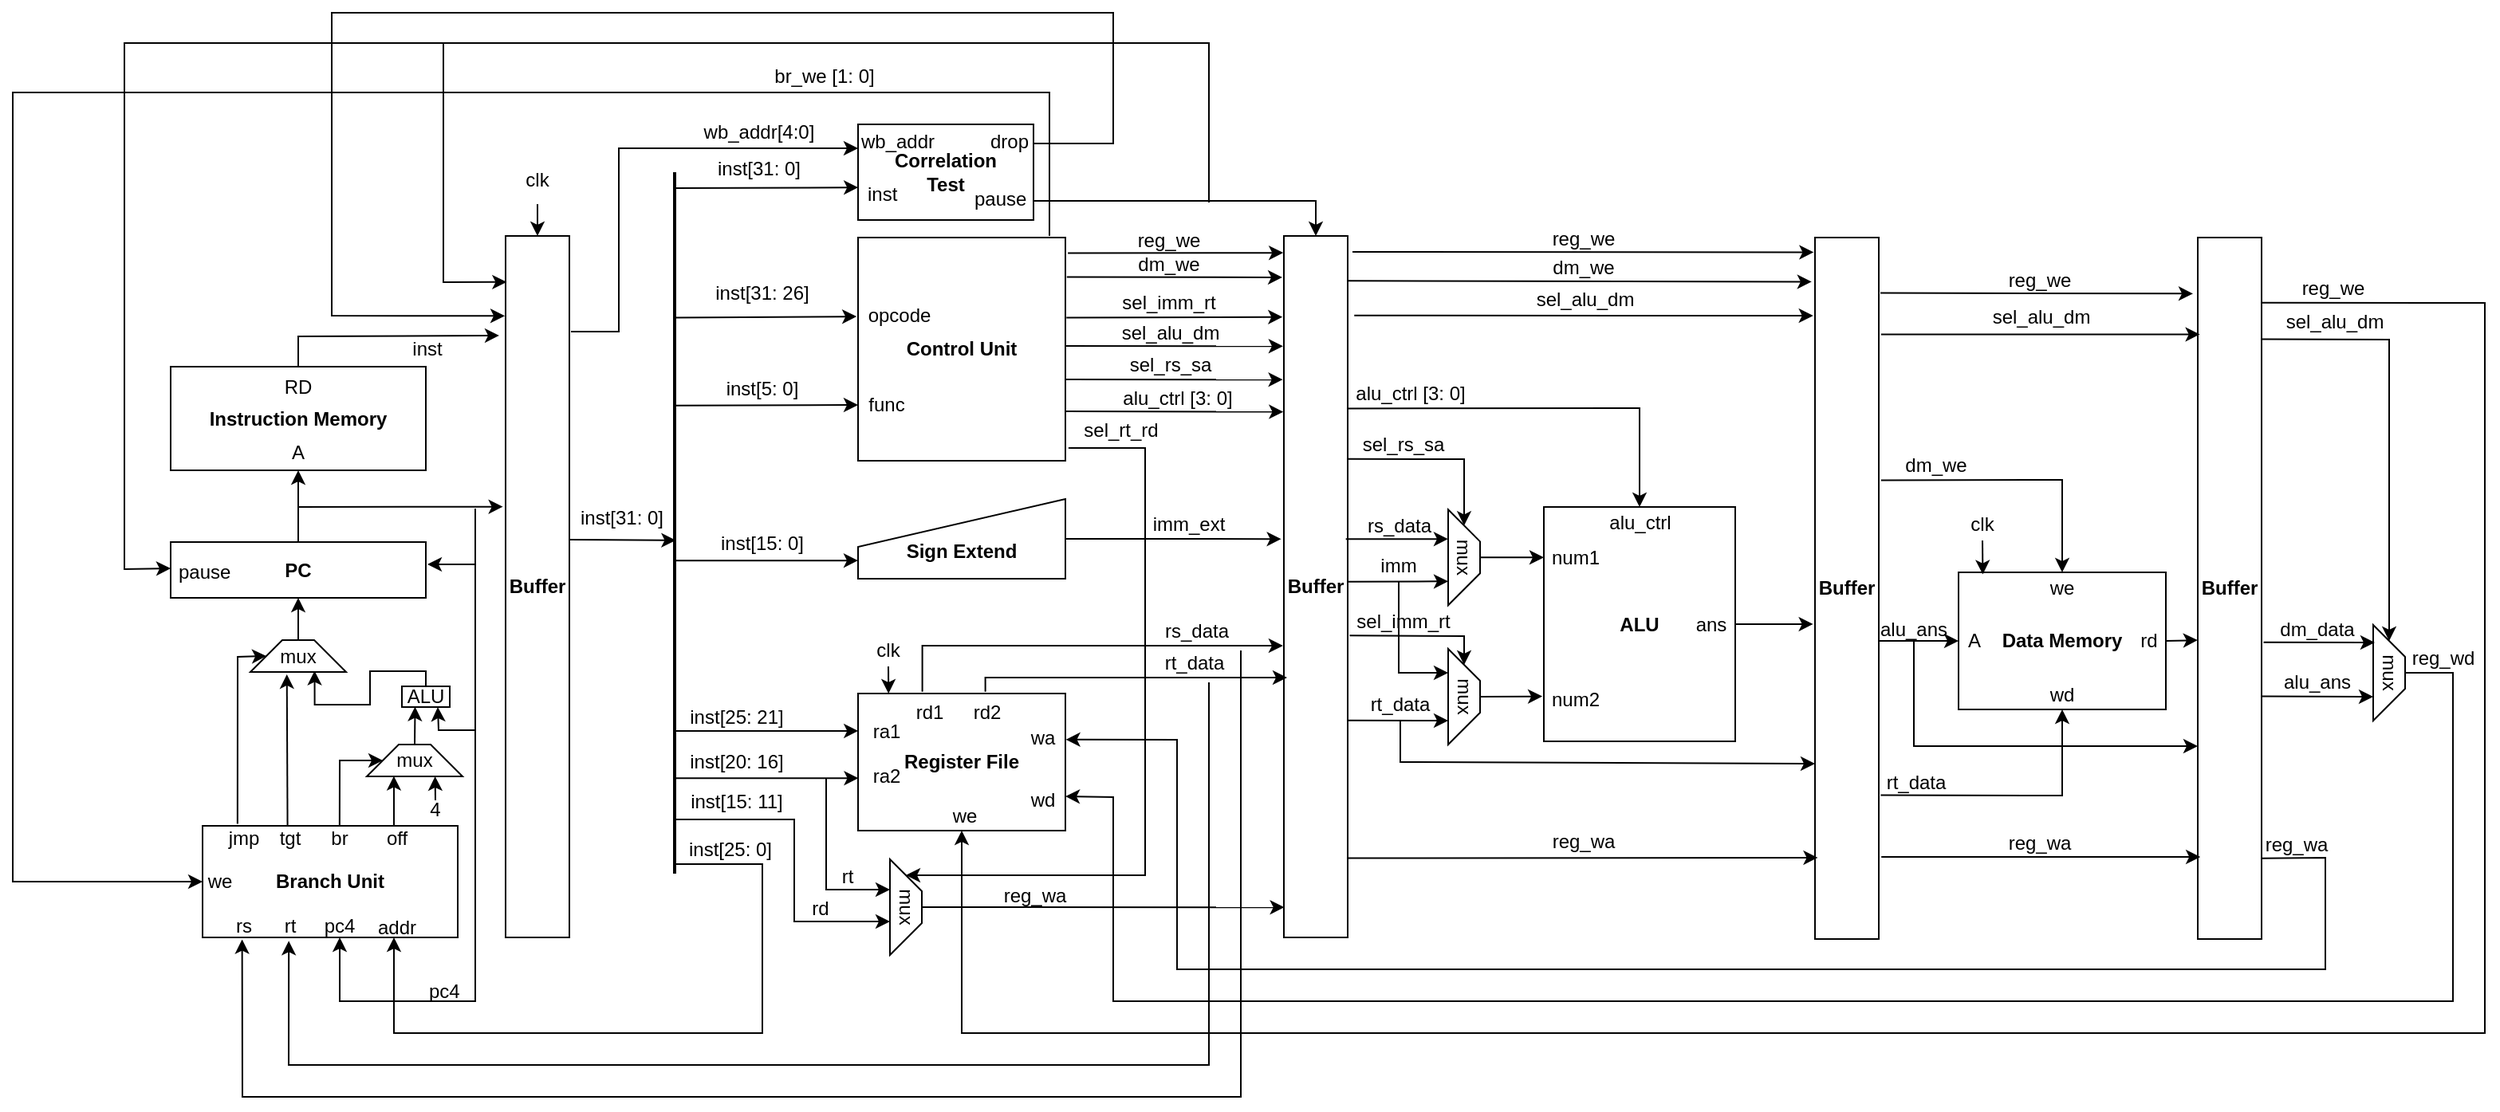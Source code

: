 <mxfile version="15.3.8" type="device"><diagram id="fqWSo0Vh-rP6VOD5hqYt" name="第 1 页"><mxGraphModel dx="652" dy="408" grid="1" gridSize="10" guides="1" tooltips="1" connect="1" arrows="1" fold="1" page="1" pageScale="1" pageWidth="827" pageHeight="1169" math="0" shadow="0"><root><mxCell id="0"/><mxCell id="1" parent="0"/><mxCell id="6YyMA-jv89Mr3IoV8GLY-1" value="&lt;b&gt;Buffer&lt;/b&gt;" style="rounded=0;whiteSpace=wrap;html=1;" parent="1" vertex="1"><mxGeometry x="339" y="250" width="40" height="440" as="geometry"/></mxCell><mxCell id="6YyMA-jv89Mr3IoV8GLY-10" style="edgeStyle=orthogonalEdgeStyle;rounded=0;orthogonalLoop=1;jettySize=auto;html=1;exitX=0.5;exitY=0;exitDx=0;exitDy=0;entryX=0.5;entryY=1;entryDx=0;entryDy=0;" parent="1" source="6YyMA-jv89Mr3IoV8GLY-2" target="6YyMA-jv89Mr3IoV8GLY-9" edge="1"><mxGeometry relative="1" as="geometry"/></mxCell><mxCell id="6YyMA-jv89Mr3IoV8GLY-2" value="&lt;b&gt;PC&lt;/b&gt;" style="rounded=0;whiteSpace=wrap;html=1;" parent="1" vertex="1"><mxGeometry x="129" y="442" width="160" height="35" as="geometry"/></mxCell><mxCell id="6YyMA-jv89Mr3IoV8GLY-9" value="&lt;b&gt;Instruction Memory&lt;/b&gt;" style="rounded=0;whiteSpace=wrap;html=1;" parent="1" vertex="1"><mxGeometry x="129" y="332" width="160" height="65" as="geometry"/></mxCell><mxCell id="6YyMA-jv89Mr3IoV8GLY-11" value="A" style="text;html=1;strokeColor=none;fillColor=none;align=center;verticalAlign=middle;whiteSpace=wrap;rounded=0;" parent="1" vertex="1"><mxGeometry x="179" y="371" width="60" height="30" as="geometry"/></mxCell><mxCell id="6YyMA-jv89Mr3IoV8GLY-12" value="RD" style="text;html=1;strokeColor=none;fillColor=none;align=center;verticalAlign=middle;whiteSpace=wrap;rounded=0;" parent="1" vertex="1"><mxGeometry x="179" y="330" width="60" height="30" as="geometry"/></mxCell><mxCell id="_MHcWoRGBgZmCn0sWtgG-4" value="&lt;b&gt;Control Unit&lt;/b&gt;" style="rounded=0;whiteSpace=wrap;html=1;" parent="1" vertex="1"><mxGeometry x="560" y="251" width="130" height="140" as="geometry"/></mxCell><mxCell id="_MHcWoRGBgZmCn0sWtgG-12" value="" style="line;strokeWidth=2;direction=south;html=1;" parent="1" vertex="1"><mxGeometry x="440" y="210" width="10" height="440" as="geometry"/></mxCell><mxCell id="_MHcWoRGBgZmCn0sWtgG-18" value="" style="endArrow=classic;html=1;rounded=0;exitX=0.34;exitY=0.571;exitDx=0;exitDy=0;exitPerimeter=0;entryX=0;entryY=0.75;entryDx=0;entryDy=0;" parent="1" target="_MHcWoRGBgZmCn0sWtgG-4" edge="1"><mxGeometry width="50" height="50" relative="1" as="geometry"><mxPoint x="444.29" y="356.4" as="sourcePoint"/><mxPoint x="540" y="521" as="targetPoint"/></mxGeometry></mxCell><mxCell id="_MHcWoRGBgZmCn0sWtgG-19" value="inst[31: 26]" style="text;html=1;strokeColor=none;fillColor=none;align=center;verticalAlign=middle;whiteSpace=wrap;rounded=0;" parent="1" vertex="1"><mxGeometry x="450" y="271" width="100" height="30" as="geometry"/></mxCell><mxCell id="_MHcWoRGBgZmCn0sWtgG-20" value="inst[5: 0]" style="text;html=1;strokeColor=none;fillColor=none;align=center;verticalAlign=middle;whiteSpace=wrap;rounded=0;" parent="1" vertex="1"><mxGeometry x="450" y="331" width="100" height="30" as="geometry"/></mxCell><mxCell id="_MHcWoRGBgZmCn0sWtgG-23" value="" style="endArrow=classic;html=1;rounded=0;exitX=0.162;exitY=0.571;exitDx=0;exitDy=0;exitPerimeter=0;entryX=-0.007;entryY=0.354;entryDx=0;entryDy=0;entryPerimeter=0;" parent="1" target="_MHcWoRGBgZmCn0sWtgG-4" edge="1"><mxGeometry width="50" height="50" relative="1" as="geometry"><mxPoint x="444.29" y="301.22" as="sourcePoint"/><mxPoint x="550" y="301" as="targetPoint"/></mxGeometry></mxCell><mxCell id="_MHcWoRGBgZmCn0sWtgG-25" value="opcode" style="text;html=1;strokeColor=none;fillColor=none;align=center;verticalAlign=middle;whiteSpace=wrap;rounded=0;" parent="1" vertex="1"><mxGeometry x="556" y="285" width="60" height="30" as="geometry"/></mxCell><mxCell id="_MHcWoRGBgZmCn0sWtgG-26" value="func" style="text;html=1;strokeColor=none;fillColor=none;align=center;verticalAlign=middle;whiteSpace=wrap;rounded=0;" parent="1" vertex="1"><mxGeometry x="548" y="341" width="60" height="30" as="geometry"/></mxCell><mxCell id="_MHcWoRGBgZmCn0sWtgG-32" value="" style="group" parent="1" vertex="1" connectable="0"><mxGeometry x="339" y="200" width="60" height="30" as="geometry"/></mxCell><mxCell id="_MHcWoRGBgZmCn0sWtgG-29" value="" style="group" parent="_MHcWoRGBgZmCn0sWtgG-32" vertex="1" connectable="0"><mxGeometry width="60" height="30" as="geometry"/></mxCell><mxCell id="_MHcWoRGBgZmCn0sWtgG-2" value="clk" style="text;html=1;strokeColor=none;fillColor=none;align=center;verticalAlign=middle;whiteSpace=wrap;rounded=0;" parent="_MHcWoRGBgZmCn0sWtgG-29" vertex="1"><mxGeometry x="-10" width="60" height="30" as="geometry"/></mxCell><mxCell id="_MHcWoRGBgZmCn0sWtgG-3" style="edgeStyle=orthogonalEdgeStyle;rounded=0;orthogonalLoop=1;jettySize=auto;html=1;exitX=0.5;exitY=1;exitDx=0;exitDy=0;entryX=0.5;entryY=0;entryDx=0;entryDy=0;" parent="_MHcWoRGBgZmCn0sWtgG-32" source="_MHcWoRGBgZmCn0sWtgG-2" target="6YyMA-jv89Mr3IoV8GLY-1" edge="1"><mxGeometry relative="1" as="geometry"/></mxCell><mxCell id="_MHcWoRGBgZmCn0sWtgG-37" value="" style="group" parent="1" vertex="1" connectable="0"><mxGeometry x="564" y="500" width="30" height="20" as="geometry"/></mxCell><mxCell id="_MHcWoRGBgZmCn0sWtgG-38" value="" style="group" parent="_MHcWoRGBgZmCn0sWtgG-37" vertex="1" connectable="0"><mxGeometry width="30" height="20" as="geometry"/></mxCell><mxCell id="_MHcWoRGBgZmCn0sWtgG-39" value="clk" style="text;html=1;strokeColor=none;fillColor=none;align=center;verticalAlign=middle;whiteSpace=wrap;rounded=0;" parent="_MHcWoRGBgZmCn0sWtgG-38" vertex="1"><mxGeometry width="30" height="20" as="geometry"/></mxCell><mxCell id="_MHcWoRGBgZmCn0sWtgG-40" style="edgeStyle=orthogonalEdgeStyle;rounded=0;orthogonalLoop=1;jettySize=auto;html=1;exitX=0.5;exitY=1;exitDx=0;exitDy=0;entryX=0.5;entryY=0;entryDx=0;entryDy=0;" parent="_MHcWoRGBgZmCn0sWtgG-37" source="_MHcWoRGBgZmCn0sWtgG-39" edge="1"><mxGeometry relative="1" as="geometry"/></mxCell><mxCell id="_MHcWoRGBgZmCn0sWtgG-42" value="" style="endArrow=classic;html=1;rounded=0;exitX=0.679;exitY=0.514;exitDx=0;exitDy=0;exitPerimeter=0;entryX=0.001;entryY=0.308;entryDx=0;entryDy=0;entryPerimeter=0;" parent="1" edge="1"><mxGeometry width="50" height="50" relative="1" as="geometry"><mxPoint x="444.86" y="560.49" as="sourcePoint"/><mxPoint x="560.13" y="560.488" as="targetPoint"/></mxGeometry></mxCell><mxCell id="_MHcWoRGBgZmCn0sWtgG-43" value="" style="endArrow=classic;html=1;rounded=0;exitX=0.768;exitY=0.467;exitDx=0;exitDy=0;exitPerimeter=0;entryX=0.002;entryY=0.629;entryDx=0;entryDy=0;entryPerimeter=0;" parent="1" edge="1"><mxGeometry width="50" height="50" relative="1" as="geometry"><mxPoint x="445.33" y="590.08" as="sourcePoint"/><mxPoint x="560.26" y="590.094" as="targetPoint"/></mxGeometry></mxCell><mxCell id="_MHcWoRGBgZmCn0sWtgG-44" value="inst[25: 21]" style="text;html=1;strokeColor=none;fillColor=none;align=center;verticalAlign=middle;whiteSpace=wrap;rounded=0;" parent="1" vertex="1"><mxGeometry x="434" y="537" width="100" height="30" as="geometry"/></mxCell><mxCell id="_MHcWoRGBgZmCn0sWtgG-45" value="inst[20: 16]" style="text;html=1;strokeColor=none;fillColor=none;align=center;verticalAlign=middle;whiteSpace=wrap;rounded=0;" parent="1" vertex="1"><mxGeometry x="434" y="565" width="100" height="30" as="geometry"/></mxCell><mxCell id="_MHcWoRGBgZmCn0sWtgG-61" value="" style="endArrow=classic;html=1;rounded=0;exitX=0.5;exitY=1;exitDx=0;exitDy=0;entryX=0.147;entryY=0;entryDx=0;entryDy=0;entryPerimeter=0;" parent="1" source="_MHcWoRGBgZmCn0sWtgG-39" target="_MHcWoRGBgZmCn0sWtgG-24" edge="1"><mxGeometry width="50" height="50" relative="1" as="geometry"><mxPoint x="579" y="523.0" as="sourcePoint"/><mxPoint x="650" y="523" as="targetPoint"/></mxGeometry></mxCell><mxCell id="_MHcWoRGBgZmCn0sWtgG-66" value="" style="group" parent="1" vertex="1" connectable="0"><mxGeometry x="560" y="537" width="130" height="86" as="geometry"/></mxCell><mxCell id="_MHcWoRGBgZmCn0sWtgG-24" value="&lt;b&gt;Register File&lt;/b&gt;" style="rounded=0;whiteSpace=wrap;html=1;" parent="_MHcWoRGBgZmCn0sWtgG-66" vertex="1"><mxGeometry width="130" height="86" as="geometry"/></mxCell><mxCell id="_MHcWoRGBgZmCn0sWtgG-47" value="ra1" style="text;html=1;strokeColor=none;fillColor=none;align=center;verticalAlign=middle;whiteSpace=wrap;rounded=0;" parent="_MHcWoRGBgZmCn0sWtgG-66" vertex="1"><mxGeometry x="7" y="16" width="22" height="15" as="geometry"/></mxCell><mxCell id="_MHcWoRGBgZmCn0sWtgG-48" value="ra2" style="text;html=1;strokeColor=none;fillColor=none;align=center;verticalAlign=middle;whiteSpace=wrap;rounded=0;" parent="_MHcWoRGBgZmCn0sWtgG-66" vertex="1"><mxGeometry x="7" y="44" width="22" height="15" as="geometry"/></mxCell><mxCell id="_MHcWoRGBgZmCn0sWtgG-50" value="rd1&lt;span style=&quot;color: rgba(0 , 0 , 0 , 0) ; font-family: monospace ; font-size: 0px&quot;&gt;%3CmxGraphModel%3E%3Croot%3E%3CmxCell%20id%3D%220%22%2F%3E%3CmxCell%20id%3D%221%22%20parent%3D%220%22%2F%3E%3CmxCell%20id%3D%222%22%20value%3D%22ra2%22%20style%3D%22text%3Bhtml%3D1%3BstrokeColor%3Dnone%3BfillColor%3Dnone%3Balign%3Dcenter%3BverticalAlign%3Dmiddle%3BwhiteSpace%3Dwrap%3Brounded%3D0%3B%22%20vertex%3D%221%22%20parent%3D%221%22%3E%3CmxGeometry%20x%3D%22567%22%20y%3D%22480%22%20width%3D%2222%22%20height%3D%2215%22%20as%3D%22geometry%22%2F%3E%3C%2FmxCell%3E%3C%2Froot%3E%3C%2FmxGraphModel%3E&lt;/span&gt;" style="text;html=1;strokeColor=none;fillColor=none;align=center;verticalAlign=middle;whiteSpace=wrap;rounded=0;" parent="_MHcWoRGBgZmCn0sWtgG-66" vertex="1"><mxGeometry x="34" y="4" width="22" height="15" as="geometry"/></mxCell><mxCell id="_MHcWoRGBgZmCn0sWtgG-51" value="rd2" style="text;html=1;strokeColor=none;fillColor=none;align=center;verticalAlign=middle;whiteSpace=wrap;rounded=0;" parent="_MHcWoRGBgZmCn0sWtgG-66" vertex="1"><mxGeometry x="70" y="4" width="22" height="15" as="geometry"/></mxCell><mxCell id="_MHcWoRGBgZmCn0sWtgG-52" value="wa&lt;span style=&quot;color: rgba(0 , 0 , 0 , 0) ; font-family: monospace ; font-size: 0px&quot;&gt;%3CmxGraphModel%3E%3Croot%3E%3CmxCell%20id%3D%220%22%2F%3E%3CmxCell%20id%3D%221%22%20parent%3D%220%22%2F%3E%3CmxCell%20id%3D%222%22%20value%3D%22rd1%26lt%3Bspan%20style%3D%26quot%3Bcolor%3A%20rgba(0%20%2C%200%20%2C%200%20%2C%200)%20%3B%20font-family%3A%20monospace%20%3B%20font-size%3A%200px%26quot%3B%26gt%3B%253CmxGraphModel%253E%253Croot%253E%253CmxCell%2520id%253D%25220%2522%252F%253E%253CmxCell%2520id%253D%25221%2522%2520parent%253D%25220%2522%252F%253E%253CmxCell%2520id%253D%25222%2522%2520value%253D%2522ra2%2522%2520style%253D%2522text%253Bhtml%253D1%253BstrokeColor%253Dnone%253BfillColor%253Dnone%253Balign%253Dcenter%253BverticalAlign%253Dmiddle%253BwhiteSpace%253Dwrap%253Brounded%253D0%253B%2522%2520vertex%253D%25221%2522%2520parent%253D%25221%2522%253E%253CmxGeometry%2520x%253D%2522567%2522%2520y%253D%2522480%2522%2520width%253D%252222%2522%2520height%253D%252215%2522%2520as%253D%2522geometry%2522%252F%253E%253C%252FmxCell%253E%253C%252Froot%253E%253C%252FmxGraphModel%253E%26lt%3B%2Fspan%26gt%3B%22%20style%3D%22text%3Bhtml%3D1%3BstrokeColor%3Dnone%3BfillColor%3Dnone%3Balign%3Dcenter%3BverticalAlign%3Dmiddle%3BwhiteSpace%3Dwrap%3Brounded%3D0%3B%22%20vertex%3D%221%22%20parent%3D%221%22%3E%3CmxGeometry%20x%3D%22594%22%20y%3D%22438%22%20width%3D%2222%22%20height%3D%2215%22%20as%3D%22geometry%22%2F%3E%3C%2FmxCell%3E%3C%2Froot%3E%3C%2FmxGraphModel%3E&lt;/span&gt;&lt;span style=&quot;color: rgba(0 , 0 , 0 , 0) ; font-family: monospace ; font-size: 0px&quot;&gt;%3CmxGraphModel%3E%3Croot%3E%3CmxCell%20id%3D%220%22%2F%3E%3CmxCell%20id%3D%221%22%20parent%3D%220%22%2F%3E%3CmxCell%20id%3D%222%22%20value%3D%22rd1%26lt%3Bspan%20style%3D%26quot%3Bcolor%3A%20rgba(0%20%2C%200%20%2C%200%20%2C%200)%20%3B%20font-family%3A%20monospace%20%3B%20font-size%3A%200px%26quot%3B%26gt%3B%253CmxGraphModel%253E%253Croot%253E%253CmxCell%2520id%253D%25220%2522%252F%253E%253CmxCell%2520id%253D%25221%2522%2520parent%253D%25220%2522%252F%253E%253CmxCell%2520id%253D%25222%2522%2520value%253D%2522ra2%2522%2520style%253D%2522text%253Bhtml%253D1%253BstrokeColor%253Dnone%253BfillColor%253Dnone%253Balign%253Dcenter%253BverticalAlign%253Dmiddle%253BwhiteSpace%253Dwrap%253Brounded%253D0%253B%2522%2520vertex%253D%25221%2522%2520parent%253D%25221%2522%253E%253CmxGeometry%2520x%253D%2522567%2522%2520y%253D%2522480%2522%2520width%253D%252222%2522%2520height%253D%252215%2522%2520as%253D%2522geometry%2522%252F%253E%253C%252FmxCell%253E%253C%252Froot%253E%253C%252FmxGraphModel%253E%26lt%3B%2Fspan%26gt%3B%22%20style%3D%22text%3Bhtml%3D1%3BstrokeColor%3Dnone%3BfillColor%3Dnone%3Balign%3Dcenter%3BverticalAlign%3Dmiddle%3BwhiteSpace%3Dwrap%3Brounded%3D0%3B%22%20vertex%3D%221%22%20parent%3D%221%22%3E%3CmxGeometry%20x%3D%22594%22%20y%3D%22438%22%20width%3D%2222%22%20height%3D%2215%22%20as%3D%22geometry%22%2F%3E%3C%2FmxCell%3E%3C%2Froot%3E%3C%2FmxGraphModel%3E&lt;/span&gt;" style="text;html=1;strokeColor=none;fillColor=none;align=center;verticalAlign=middle;whiteSpace=wrap;rounded=0;" parent="_MHcWoRGBgZmCn0sWtgG-66" vertex="1"><mxGeometry x="105" y="20" width="22" height="15" as="geometry"/></mxCell><mxCell id="_MHcWoRGBgZmCn0sWtgG-53" value="wd" style="text;html=1;strokeColor=none;fillColor=none;align=center;verticalAlign=middle;whiteSpace=wrap;rounded=0;" parent="_MHcWoRGBgZmCn0sWtgG-66" vertex="1"><mxGeometry x="105" y="59" width="22" height="15" as="geometry"/></mxCell><mxCell id="_MHcWoRGBgZmCn0sWtgG-54" value="we" style="text;html=1;strokeColor=none;fillColor=none;align=center;verticalAlign=middle;whiteSpace=wrap;rounded=0;" parent="_MHcWoRGBgZmCn0sWtgG-66" vertex="1"><mxGeometry x="56" y="69" width="22" height="15" as="geometry"/></mxCell><mxCell id="_MHcWoRGBgZmCn0sWtgG-67" value="&lt;b&gt;Buffer&lt;/b&gt;" style="rounded=0;whiteSpace=wrap;html=1;" parent="1" vertex="1"><mxGeometry x="827" y="250" width="40" height="440" as="geometry"/></mxCell><mxCell id="WMKWctLFsiUreodFjuzI-29" value="" style="group" parent="1" vertex="1" connectable="0"><mxGeometry x="720" y="243" width="70" height="19" as="geometry"/></mxCell><mxCell id="WMKWctLFsiUreodFjuzI-4" value="" style="endArrow=classic;html=1;rounded=0;exitX=1.012;exitY=0.07;exitDx=0;exitDy=0;exitPerimeter=0;entryX=-0.01;entryY=0.024;entryDx=0;entryDy=0;entryPerimeter=0;" parent="WMKWctLFsiUreodFjuzI-29" source="_MHcWoRGBgZmCn0sWtgG-4" target="_MHcWoRGBgZmCn0sWtgG-67" edge="1"><mxGeometry width="50" height="50" relative="1" as="geometry"><mxPoint x="10" y="68" as="sourcePoint"/><mxPoint x="60" y="18" as="targetPoint"/></mxGeometry></mxCell><mxCell id="WMKWctLFsiUreodFjuzI-14" value="reg_we" style="text;html=1;strokeColor=none;fillColor=none;align=center;verticalAlign=middle;whiteSpace=wrap;rounded=0;" parent="WMKWctLFsiUreodFjuzI-29" vertex="1"><mxGeometry width="70" height="19" as="geometry"/></mxCell><mxCell id="WMKWctLFsiUreodFjuzI-30" value="" style="group" parent="1" vertex="1" connectable="0"><mxGeometry x="720" y="258" width="70" height="19" as="geometry"/></mxCell><mxCell id="WMKWctLFsiUreodFjuzI-15" value="" style="endArrow=classic;html=1;rounded=0;exitX=1.007;exitY=0.177;exitDx=0;exitDy=0;exitPerimeter=0;entryX=-0.024;entryY=0.059;entryDx=0;entryDy=0;entryPerimeter=0;" parent="WMKWctLFsiUreodFjuzI-30" source="_MHcWoRGBgZmCn0sWtgG-4" target="_MHcWoRGBgZmCn0sWtgG-67" edge="1"><mxGeometry width="50" height="50" relative="1" as="geometry"><mxPoint x="-30.91" y="17.7" as="sourcePoint"/><mxPoint x="106.64" y="17.92" as="targetPoint"/></mxGeometry></mxCell><mxCell id="WMKWctLFsiUreodFjuzI-16" value="dm_we" style="text;html=1;strokeColor=none;fillColor=none;align=center;verticalAlign=middle;whiteSpace=wrap;rounded=0;" parent="WMKWctLFsiUreodFjuzI-30" vertex="1"><mxGeometry width="70" height="19" as="geometry"/></mxCell><mxCell id="WMKWctLFsiUreodFjuzI-33" value="" style="group" parent="1" vertex="1" connectable="0"><mxGeometry x="720" y="282" width="70" height="19" as="geometry"/></mxCell><mxCell id="WMKWctLFsiUreodFjuzI-19" value="" style="endArrow=classic;html=1;rounded=0;exitX=1.005;exitY=0.58;exitDx=0;exitDy=0;exitPerimeter=0;entryX=-0.021;entryY=0.186;entryDx=0;entryDy=0;entryPerimeter=0;" parent="WMKWctLFsiUreodFjuzI-33" edge="1"><mxGeometry width="50" height="50" relative="1" as="geometry"><mxPoint x="-29.35" y="19.2" as="sourcePoint"/><mxPoint x="106.16" y="18.84" as="targetPoint"/></mxGeometry></mxCell><mxCell id="WMKWctLFsiUreodFjuzI-20" value="sel_imm_rt" style="text;html=1;strokeColor=none;fillColor=none;align=center;verticalAlign=middle;whiteSpace=wrap;rounded=0;" parent="WMKWctLFsiUreodFjuzI-33" vertex="1"><mxGeometry width="70" height="19" as="geometry"/></mxCell><mxCell id="WMKWctLFsiUreodFjuzI-34" value="" style="group" parent="1" vertex="1" connectable="0"><mxGeometry x="721" y="301" width="70" height="19" as="geometry"/></mxCell><mxCell id="WMKWctLFsiUreodFjuzI-22" value="" style="endArrow=classic;html=1;rounded=0;exitX=1.001;exitY=0.693;exitDx=0;exitDy=0;exitPerimeter=0;entryX=-0.014;entryY=0.223;entryDx=0;entryDy=0;entryPerimeter=0;" parent="WMKWctLFsiUreodFjuzI-34" edge="1"><mxGeometry width="50" height="50" relative="1" as="geometry"><mxPoint x="-30.87" y="18.02" as="sourcePoint"/><mxPoint x="105.44" y="18.12" as="targetPoint"/></mxGeometry></mxCell><mxCell id="WMKWctLFsiUreodFjuzI-23" value="sel_alu_dm" style="text;html=1;strokeColor=none;fillColor=none;align=center;verticalAlign=middle;whiteSpace=wrap;rounded=0;" parent="WMKWctLFsiUreodFjuzI-34" vertex="1"><mxGeometry width="70" height="19" as="geometry"/></mxCell><mxCell id="WMKWctLFsiUreodFjuzI-42" value="" style="group" parent="1" vertex="1" connectable="0"><mxGeometry x="641" y="508" width="188" height="19" as="geometry"/></mxCell><mxCell id="WMKWctLFsiUreodFjuzI-2" style="edgeStyle=orthogonalEdgeStyle;rounded=0;orthogonalLoop=1;jettySize=auto;html=1;exitX=0.614;exitY=-0.013;exitDx=0;exitDy=0;exitPerimeter=0;" parent="WMKWctLFsiUreodFjuzI-42" source="_MHcWoRGBgZmCn0sWtgG-24" edge="1"><mxGeometry relative="1" as="geometry"><mxPoint x="188" y="19" as="targetPoint"/><Array as="points"><mxPoint y="19"/><mxPoint x="188" y="19"/></Array></mxGeometry></mxCell><mxCell id="WMKWctLFsiUreodFjuzI-40" value="rt_data" style="text;html=1;strokeColor=none;fillColor=none;align=center;verticalAlign=middle;whiteSpace=wrap;rounded=0;" parent="WMKWctLFsiUreodFjuzI-42" vertex="1"><mxGeometry x="115" width="30" height="19" as="geometry"/></mxCell><mxCell id="WMKWctLFsiUreodFjuzI-45" value="" style="group" parent="1" vertex="1" connectable="0"><mxGeometry x="445.14" y="415" width="244.86" height="50" as="geometry"/></mxCell><mxCell id="_MHcWoRGBgZmCn0sWtgG-60" value="&lt;b&gt;&lt;br&gt;Sign Extend&lt;/b&gt;" style="shape=manualInput;whiteSpace=wrap;html=1;" parent="WMKWctLFsiUreodFjuzI-45" vertex="1"><mxGeometry x="114.86" width="130" height="50" as="geometry"/></mxCell><mxCell id="_MHcWoRGBgZmCn0sWtgG-64" value="" style="endArrow=classic;html=1;rounded=0;exitX=0.945;exitY=0.486;exitDx=0;exitDy=0;exitPerimeter=0;entryX=0;entryY=0.872;entryDx=0;entryDy=0;entryPerimeter=0;" parent="WMKWctLFsiUreodFjuzI-45" edge="1"><mxGeometry width="50" height="50" relative="1" as="geometry"><mxPoint y="38.6" as="sourcePoint"/><mxPoint x="114.86" y="38.6" as="targetPoint"/></mxGeometry></mxCell><mxCell id="_MHcWoRGBgZmCn0sWtgG-65" value="inst[15: 0]" style="text;html=1;strokeColor=none;fillColor=none;align=center;verticalAlign=middle;whiteSpace=wrap;rounded=0;" parent="WMKWctLFsiUreodFjuzI-45" vertex="1"><mxGeometry x="4.86" y="12.5" width="100" height="30" as="geometry"/></mxCell><mxCell id="WMKWctLFsiUreodFjuzI-44" value="" style="endArrow=classic;html=1;rounded=0;exitX=1;exitY=0.5;exitDx=0;exitDy=0;entryX=-0.042;entryY=0.432;entryDx=0;entryDy=0;entryPerimeter=0;" parent="WMKWctLFsiUreodFjuzI-45" source="_MHcWoRGBgZmCn0sWtgG-60" target="_MHcWoRGBgZmCn0sWtgG-67" edge="1"><mxGeometry width="50" height="50" relative="1" as="geometry"><mxPoint x="254.86" y="14.5" as="sourcePoint"/><mxPoint x="304.86" y="-35.5" as="targetPoint"/></mxGeometry></mxCell><mxCell id="WMKWctLFsiUreodFjuzI-46" value="" style="group" parent="1" vertex="1" connectable="0"><mxGeometry x="600" y="488.5" width="191" height="19" as="geometry"/></mxCell><mxCell id="WMKWctLFsiUreodFjuzI-3" style="edgeStyle=orthogonalEdgeStyle;rounded=0;orthogonalLoop=1;jettySize=auto;html=1;entryX=-0.014;entryY=0.341;entryDx=0;entryDy=0;entryPerimeter=0;exitX=0.31;exitY=-0.013;exitDx=0;exitDy=0;exitPerimeter=0;" parent="WMKWctLFsiUreodFjuzI-46" source="_MHcWoRGBgZmCn0sWtgG-24" edge="1"><mxGeometry relative="1" as="geometry"><mxPoint y="48.5" as="sourcePoint"/><mxPoint x="226.44" y="18.54" as="targetPoint"/><Array as="points"><mxPoint y="18.5"/></Array></mxGeometry></mxCell><mxCell id="WMKWctLFsiUreodFjuzI-38" value="rs_data" style="text;html=1;strokeColor=none;fillColor=none;align=center;verticalAlign=middle;whiteSpace=wrap;rounded=0;" parent="WMKWctLFsiUreodFjuzI-46" vertex="1"><mxGeometry x="153" width="39" height="19" as="geometry"/></mxCell><mxCell id="WMKWctLFsiUreodFjuzI-47" value="&lt;b&gt;Buffer&lt;/b&gt;" style="rounded=0;whiteSpace=wrap;html=1;" parent="1" vertex="1"><mxGeometry x="1160" y="251" width="40" height="440" as="geometry"/></mxCell><mxCell id="WMKWctLFsiUreodFjuzI-50" value="" style="endArrow=classic;html=1;rounded=0;entryX=0;entryY=0.5;entryDx=0;entryDy=0;exitX=0.5;exitY=0;exitDx=0;exitDy=0;" parent="1" source="EHbE_6GQoGIsTzhffgXP-10" target="WMKWctLFsiUreodFjuzI-54" edge="1"><mxGeometry width="50" height="50" relative="1" as="geometry"><mxPoint x="866.96" y="463.72" as="sourcePoint"/><mxPoint x="1050" y="394" as="targetPoint"/></mxGeometry></mxCell><mxCell id="WMKWctLFsiUreodFjuzI-55" value="imm_ext" style="text;html=1;strokeColor=none;fillColor=none;align=center;verticalAlign=middle;whiteSpace=wrap;rounded=0;" parent="1" vertex="1"><mxGeometry x="735" y="421" width="65" height="20" as="geometry"/></mxCell><mxCell id="WMKWctLFsiUreodFjuzI-56" value="mux" style="shape=trapezoid;perimeter=trapezoidPerimeter;whiteSpace=wrap;html=1;fixedSize=1;rotation=90;" parent="1" vertex="1"><mxGeometry x="910" y="529" width="60" height="20" as="geometry"/></mxCell><mxCell id="WMKWctLFsiUreodFjuzI-57" value="" style="endArrow=classic;html=1;rounded=0;entryX=0.25;entryY=1;entryDx=0;entryDy=0;exitX=0.5;exitY=1;exitDx=0;exitDy=0;" parent="1" source="EHbE_6GQoGIsTzhffgXP-13" target="WMKWctLFsiUreodFjuzI-56" edge="1"><mxGeometry width="50" height="50" relative="1" as="geometry"><mxPoint x="880" y="470" as="sourcePoint"/><mxPoint x="950" y="414" as="targetPoint"/><Array as="points"><mxPoint x="899" y="524"/></Array></mxGeometry></mxCell><mxCell id="WMKWctLFsiUreodFjuzI-58" value="" style="endArrow=classic;html=1;rounded=0;entryX=0.75;entryY=1;entryDx=0;entryDy=0;exitX=0.999;exitY=0.818;exitDx=0;exitDy=0;exitPerimeter=0;" parent="1" target="WMKWctLFsiUreodFjuzI-56" edge="1"><mxGeometry width="50" height="50" relative="1" as="geometry"><mxPoint x="866.96" y="553.92" as="sourcePoint"/><mxPoint x="950" y="414" as="targetPoint"/></mxGeometry></mxCell><mxCell id="WMKWctLFsiUreodFjuzI-60" value="rt_data" style="text;html=1;strokeColor=none;fillColor=none;align=center;verticalAlign=middle;whiteSpace=wrap;rounded=0;" parent="1" vertex="1"><mxGeometry x="880" y="534" width="40" height="20" as="geometry"/></mxCell><mxCell id="WMKWctLFsiUreodFjuzI-61" value="" style="endArrow=classic;html=1;rounded=0;exitX=0.5;exitY=0;exitDx=0;exitDy=0;entryX=-0.008;entryY=0.808;entryDx=0;entryDy=0;entryPerimeter=0;" parent="1" source="WMKWctLFsiUreodFjuzI-56" target="WMKWctLFsiUreodFjuzI-48" edge="1"><mxGeometry width="50" height="50" relative="1" as="geometry"><mxPoint x="900" y="464" as="sourcePoint"/><mxPoint x="950" y="414" as="targetPoint"/></mxGeometry></mxCell><mxCell id="WMKWctLFsiUreodFjuzI-62" value="" style="endArrow=classic;html=1;rounded=0;exitX=1.031;exitY=0.697;exitDx=0;exitDy=0;exitPerimeter=0;entryX=0;entryY=0.5;entryDx=0;entryDy=0;" parent="1" target="WMKWctLFsiUreodFjuzI-56" edge="1"><mxGeometry width="50" height="50" relative="1" as="geometry"><mxPoint x="868.24" y="500.68" as="sourcePoint"/><mxPoint x="950" y="414" as="targetPoint"/><Array as="points"><mxPoint x="940" y="501"/></Array></mxGeometry></mxCell><mxCell id="WMKWctLFsiUreodFjuzI-65" value="sel_imm_rt" style="text;html=1;strokeColor=none;fillColor=none;align=center;verticalAlign=middle;whiteSpace=wrap;rounded=0;" parent="1" vertex="1"><mxGeometry x="867" y="482" width="70" height="19" as="geometry"/></mxCell><mxCell id="WMKWctLFsiUreodFjuzI-67" value="" style="group" parent="1" vertex="1" connectable="0"><mxGeometry x="990" y="420" width="120" height="147" as="geometry"/></mxCell><mxCell id="WMKWctLFsiUreodFjuzI-48" value="&lt;b&gt;ALU&lt;/b&gt;" style="rounded=0;whiteSpace=wrap;html=1;" parent="WMKWctLFsiUreodFjuzI-67" vertex="1"><mxGeometry width="120" height="147" as="geometry"/></mxCell><mxCell id="WMKWctLFsiUreodFjuzI-54" value="num1" style="text;html=1;strokeColor=none;fillColor=none;align=center;verticalAlign=middle;whiteSpace=wrap;rounded=0;" parent="WMKWctLFsiUreodFjuzI-67" vertex="1"><mxGeometry y="20.354" width="40" height="22.615" as="geometry"/></mxCell><mxCell id="WMKWctLFsiUreodFjuzI-66" value="num2" style="text;html=1;strokeColor=none;fillColor=none;align=center;verticalAlign=middle;whiteSpace=wrap;rounded=0;" parent="WMKWctLFsiUreodFjuzI-67" vertex="1"><mxGeometry y="110.001" width="40" height="22.615" as="geometry"/></mxCell><mxCell id="WMKWctLFsiUreodFjuzI-68" value="ans" style="text;html=1;strokeColor=none;fillColor=none;align=center;verticalAlign=middle;whiteSpace=wrap;rounded=0;" parent="WMKWctLFsiUreodFjuzI-67" vertex="1"><mxGeometry x="90" y="63.323" width="30" height="20.354" as="geometry"/></mxCell><mxCell id="WMKWctLFsiUreodFjuzI-69" value="alu_ctrl" style="text;html=1;strokeColor=none;fillColor=none;align=center;verticalAlign=middle;whiteSpace=wrap;rounded=0;" parent="WMKWctLFsiUreodFjuzI-67" vertex="1"><mxGeometry x="32.5" width="55" height="20.354" as="geometry"/></mxCell><mxCell id="WMKWctLFsiUreodFjuzI-70" value="" style="endArrow=classic;html=1;rounded=0;exitX=0.999;exitY=0.455;exitDx=0;exitDy=0;exitPerimeter=0;entryX=0.5;entryY=0;entryDx=0;entryDy=0;" parent="1" target="WMKWctLFsiUreodFjuzI-48" edge="1"><mxGeometry width="50" height="50" relative="1" as="geometry"><mxPoint x="866.96" y="358.2" as="sourcePoint"/><mxPoint x="1050" y="384" as="targetPoint"/><Array as="points"><mxPoint x="1050" y="358"/></Array></mxGeometry></mxCell><mxCell id="WMKWctLFsiUreodFjuzI-71" value="alu_ctrl [3: 0]" style="text;html=1;strokeColor=none;fillColor=none;align=center;verticalAlign=middle;whiteSpace=wrap;rounded=0;" parent="1" vertex="1"><mxGeometry x="867" y="339" width="79" height="19" as="geometry"/></mxCell><mxCell id="WMKWctLFsiUreodFjuzI-72" value="reg_we" style="text;html=1;strokeColor=none;fillColor=none;align=center;verticalAlign=middle;whiteSpace=wrap;rounded=0;" parent="1" vertex="1"><mxGeometry x="980" y="242" width="70" height="19" as="geometry"/></mxCell><mxCell id="WMKWctLFsiUreodFjuzI-73" value="" style="endArrow=classic;html=1;rounded=0;entryX=-0.02;entryY=0.021;entryDx=0;entryDy=0;entryPerimeter=0;" parent="1" target="WMKWctLFsiUreodFjuzI-47" edge="1"><mxGeometry width="50" height="50" relative="1" as="geometry"><mxPoint x="870" y="260" as="sourcePoint"/><mxPoint x="1160" y="260" as="targetPoint"/></mxGeometry></mxCell><mxCell id="WMKWctLFsiUreodFjuzI-74" value="" style="group" parent="1" vertex="1" connectable="0"><mxGeometry x="980" y="260" width="70" height="19" as="geometry"/></mxCell><mxCell id="WMKWctLFsiUreodFjuzI-76" value="dm_we" style="text;html=1;strokeColor=none;fillColor=none;align=center;verticalAlign=middle;whiteSpace=wrap;rounded=0;" parent="WMKWctLFsiUreodFjuzI-74" vertex="1"><mxGeometry width="70" height="19" as="geometry"/></mxCell><mxCell id="WMKWctLFsiUreodFjuzI-75" value="" style="endArrow=classic;html=1;rounded=0;exitX=1.004;exitY=0.064;exitDx=0;exitDy=0;exitPerimeter=0;entryX=-0.052;entryY=0.063;entryDx=0;entryDy=0;entryPerimeter=0;" parent="1" source="_MHcWoRGBgZmCn0sWtgG-67" target="WMKWctLFsiUreodFjuzI-47" edge="1"><mxGeometry width="50" height="50" relative="1" as="geometry"><mxPoint x="949.09" y="277.7" as="sourcePoint"/><mxPoint x="1086.64" y="277.92" as="targetPoint"/></mxGeometry></mxCell><mxCell id="WMKWctLFsiUreodFjuzI-77" value="" style="endArrow=classic;html=1;rounded=0;exitX=1;exitY=0.5;exitDx=0;exitDy=0;entryX=-0.029;entryY=0.551;entryDx=0;entryDy=0;entryPerimeter=0;" parent="1" source="WMKWctLFsiUreodFjuzI-48" target="WMKWctLFsiUreodFjuzI-47" edge="1"><mxGeometry width="50" height="50" relative="1" as="geometry"><mxPoint x="950" y="444" as="sourcePoint"/><mxPoint x="1160" y="502.12" as="targetPoint"/></mxGeometry></mxCell><mxCell id="WMKWctLFsiUreodFjuzI-81" value="mux" style="shape=trapezoid;perimeter=trapezoidPerimeter;whiteSpace=wrap;html=1;fixedSize=1;rotation=90;" parent="1" vertex="1"><mxGeometry x="560" y="661" width="60" height="20" as="geometry"/></mxCell><mxCell id="WMKWctLFsiUreodFjuzI-86" value="" style="endArrow=classic;html=1;rounded=0;exitX=1.008;exitY=0.887;exitDx=0;exitDy=0;entryX=0.044;entryY=0.884;entryDx=0;entryDy=0;entryPerimeter=0;exitPerimeter=0;" parent="1" source="_MHcWoRGBgZmCn0sWtgG-67" target="WMKWctLFsiUreodFjuzI-47" edge="1"><mxGeometry width="50" height="50" relative="1" as="geometry"><mxPoint x="900.04" y="567" as="sourcePoint"/><mxPoint x="1160" y="640" as="targetPoint"/></mxGeometry></mxCell><mxCell id="WMKWctLFsiUreodFjuzI-90" value="" style="endArrow=classic;html=1;rounded=0;exitX=1.075;exitY=0.182;exitDx=0;exitDy=0;exitPerimeter=0;entryX=-0.056;entryY=0.18;entryDx=0;entryDy=0;entryPerimeter=0;" parent="1" edge="1"><mxGeometry width="50" height="50" relative="1" as="geometry"><mxPoint x="871.12" y="299.89" as="sourcePoint"/><mxPoint x="1158.88" y="300.01" as="targetPoint"/></mxGeometry></mxCell><mxCell id="WMKWctLFsiUreodFjuzI-91" value="sel_alu_dm" style="text;html=1;strokeColor=none;fillColor=none;align=center;verticalAlign=middle;whiteSpace=wrap;rounded=0;" parent="1" vertex="1"><mxGeometry x="981.12" y="280.81" width="70" height="19" as="geometry"/></mxCell><mxCell id="WMKWctLFsiUreodFjuzI-92" value="&lt;b&gt;Buffer&lt;/b&gt;" style="rounded=0;whiteSpace=wrap;html=1;" parent="1" vertex="1"><mxGeometry x="1400" y="251" width="40" height="440" as="geometry"/></mxCell><mxCell id="WMKWctLFsiUreodFjuzI-93" value="&lt;b&gt;Data Memory&lt;/b&gt;" style="rounded=0;whiteSpace=wrap;html=1;" parent="1" vertex="1"><mxGeometry x="1250" y="461" width="130" height="86" as="geometry"/></mxCell><mxCell id="WMKWctLFsiUreodFjuzI-94" value="we" style="text;html=1;strokeColor=none;fillColor=none;align=center;verticalAlign=middle;whiteSpace=wrap;rounded=0;" parent="1" vertex="1"><mxGeometry x="1300" y="462" width="30" height="18" as="geometry"/></mxCell><mxCell id="WMKWctLFsiUreodFjuzI-95" value="A" style="text;html=1;strokeColor=none;fillColor=none;align=center;verticalAlign=middle;whiteSpace=wrap;rounded=0;" parent="1" vertex="1"><mxGeometry x="1250" y="493.5" width="20" height="21" as="geometry"/></mxCell><mxCell id="WMKWctLFsiUreodFjuzI-97" value="" style="endArrow=classic;html=1;rounded=0;exitX=0.997;exitY=0.575;exitDx=0;exitDy=0;exitPerimeter=0;entryX=0;entryY=0.5;entryDx=0;entryDy=0;" parent="1" source="WMKWctLFsiUreodFjuzI-47" target="WMKWctLFsiUreodFjuzI-93" edge="1"><mxGeometry width="50" height="50" relative="1" as="geometry"><mxPoint x="1150" y="510" as="sourcePoint"/><mxPoint x="1200" y="460" as="targetPoint"/></mxGeometry></mxCell><mxCell id="WMKWctLFsiUreodFjuzI-98" value="" style="endArrow=classic;html=1;rounded=0;exitX=1.036;exitY=0.346;exitDx=0;exitDy=0;exitPerimeter=0;entryX=0.5;entryY=0;entryDx=0;entryDy=0;" parent="1" source="WMKWctLFsiUreodFjuzI-47" target="WMKWctLFsiUreodFjuzI-93" edge="1"><mxGeometry width="50" height="50" relative="1" as="geometry"><mxPoint x="1210" y="510" as="sourcePoint"/><mxPoint x="1260" y="460" as="targetPoint"/><Array as="points"><mxPoint x="1315" y="403"/></Array></mxGeometry></mxCell><mxCell id="WMKWctLFsiUreodFjuzI-99" value="dm_we" style="text;html=1;strokeColor=none;fillColor=none;align=center;verticalAlign=middle;whiteSpace=wrap;rounded=0;" parent="1" vertex="1"><mxGeometry x="1201" y="384" width="70" height="19" as="geometry"/></mxCell><mxCell id="WMKWctLFsiUreodFjuzI-100" value="wd" style="text;html=1;strokeColor=none;fillColor=none;align=center;verticalAlign=middle;whiteSpace=wrap;rounded=0;" parent="1" vertex="1"><mxGeometry x="1300" y="529" width="30" height="18" as="geometry"/></mxCell><mxCell id="WMKWctLFsiUreodFjuzI-101" value="rd" style="text;html=1;strokeColor=none;fillColor=none;align=center;verticalAlign=middle;whiteSpace=wrap;rounded=0;" parent="1" vertex="1"><mxGeometry x="1359" y="492.25" width="21" height="23.5" as="geometry"/></mxCell><mxCell id="WMKWctLFsiUreodFjuzI-103" value="" style="endArrow=classic;html=1;rounded=0;exitX=1.03;exitY=0.795;exitDx=0;exitDy=0;exitPerimeter=0;entryX=0.5;entryY=1;entryDx=0;entryDy=0;" parent="1" source="WMKWctLFsiUreodFjuzI-47" target="WMKWctLFsiUreodFjuzI-93" edge="1"><mxGeometry width="50" height="50" relative="1" as="geometry"><mxPoint x="1230" y="570" as="sourcePoint"/><mxPoint x="1280" y="520" as="targetPoint"/><Array as="points"><mxPoint x="1315" y="601"/></Array></mxGeometry></mxCell><mxCell id="WMKWctLFsiUreodFjuzI-104" value="rt_data" style="text;html=1;strokeColor=none;fillColor=none;align=center;verticalAlign=middle;whiteSpace=wrap;rounded=0;" parent="1" vertex="1"><mxGeometry x="1209" y="585" width="29" height="15" as="geometry"/></mxCell><mxCell id="WMKWctLFsiUreodFjuzI-105" value="alu_ans" style="text;html=1;strokeColor=none;fillColor=none;align=center;verticalAlign=middle;whiteSpace=wrap;rounded=0;" parent="1" vertex="1"><mxGeometry x="1202" y="489.5" width="40" height="14" as="geometry"/></mxCell><mxCell id="WMKWctLFsiUreodFjuzI-106" value="reg_wa" style="text;html=1;strokeColor=none;fillColor=none;align=center;verticalAlign=middle;whiteSpace=wrap;rounded=0;" parent="1" vertex="1"><mxGeometry x="995" y="620" width="40" height="20" as="geometry"/></mxCell><mxCell id="WMKWctLFsiUreodFjuzI-107" value="" style="endArrow=classic;html=1;rounded=0;exitX=1.04;exitY=0.883;exitDx=0;exitDy=0;exitPerimeter=0;entryX=0.04;entryY=0.883;entryDx=0;entryDy=0;entryPerimeter=0;" parent="1" source="WMKWctLFsiUreodFjuzI-47" target="WMKWctLFsiUreodFjuzI-92" edge="1"><mxGeometry width="50" height="50" relative="1" as="geometry"><mxPoint x="1200" y="690" as="sourcePoint"/><mxPoint x="1250" y="640" as="targetPoint"/></mxGeometry></mxCell><mxCell id="WMKWctLFsiUreodFjuzI-108" value="reg_wa" style="text;html=1;strokeColor=none;fillColor=none;align=center;verticalAlign=middle;whiteSpace=wrap;rounded=0;" parent="1" vertex="1"><mxGeometry x="1281" y="621" width="40" height="20" as="geometry"/></mxCell><mxCell id="WMKWctLFsiUreodFjuzI-109" value="" style="endArrow=classic;html=1;rounded=0;exitX=1.011;exitY=0.885;exitDx=0;exitDy=0;exitPerimeter=0;entryX=1.002;entryY=0.336;entryDx=0;entryDy=0;entryPerimeter=0;" parent="1" source="WMKWctLFsiUreodFjuzI-92" target="_MHcWoRGBgZmCn0sWtgG-24" edge="1"><mxGeometry width="50" height="50" relative="1" as="geometry"><mxPoint x="1170" y="490" as="sourcePoint"/><mxPoint x="1480" y="720" as="targetPoint"/><Array as="points"><mxPoint x="1480" y="640"/><mxPoint x="1480" y="710"/><mxPoint x="760" y="710"/><mxPoint x="760" y="566"/></Array></mxGeometry></mxCell><mxCell id="WMKWctLFsiUreodFjuzI-110" value="reg_wa" style="text;html=1;strokeColor=none;fillColor=none;align=center;verticalAlign=middle;whiteSpace=wrap;rounded=0;" parent="1" vertex="1"><mxGeometry x="1442" y="622" width="40" height="20" as="geometry"/></mxCell><mxCell id="WMKWctLFsiUreodFjuzI-112" value="" style="endArrow=classic;html=1;rounded=0;exitX=1;exitY=0.5;exitDx=0;exitDy=0;entryX=-0.002;entryY=0.574;entryDx=0;entryDy=0;entryPerimeter=0;" parent="1" source="WMKWctLFsiUreodFjuzI-93" target="WMKWctLFsiUreodFjuzI-92" edge="1"><mxGeometry width="50" height="50" relative="1" as="geometry"><mxPoint x="1180" y="430" as="sourcePoint"/><mxPoint x="1230" y="380" as="targetPoint"/></mxGeometry></mxCell><mxCell id="WMKWctLFsiUreodFjuzI-113" value="" style="endArrow=classic;html=1;rounded=0;entryX=0;entryY=0.725;entryDx=0;entryDy=0;entryPerimeter=0;exitX=0.5;exitY=1;exitDx=0;exitDy=0;" parent="1" source="WMKWctLFsiUreodFjuzI-105" target="WMKWctLFsiUreodFjuzI-92" edge="1"><mxGeometry width="50" height="50" relative="1" as="geometry"><mxPoint x="1220" y="510" as="sourcePoint"/><mxPoint x="1300" y="410" as="targetPoint"/><Array as="points"><mxPoint x="1222" y="570"/></Array></mxGeometry></mxCell><mxCell id="ppkqeaCamBPLi5KBd4H9-1" value="" style="endArrow=classic;html=1;rounded=0;exitX=1.025;exitY=0.029;exitDx=0;exitDy=0;exitPerimeter=0;entryX=-0.075;entryY=0.03;entryDx=0;entryDy=0;entryPerimeter=0;" parent="1" edge="1"><mxGeometry width="50" height="50" relative="1" as="geometry"><mxPoint x="1201" y="285.76" as="sourcePoint"/><mxPoint x="1397" y="286.2" as="targetPoint"/></mxGeometry></mxCell><mxCell id="ppkqeaCamBPLi5KBd4H9-2" value="reg_we" style="text;html=1;strokeColor=none;fillColor=none;align=center;verticalAlign=middle;whiteSpace=wrap;rounded=0;" parent="1" vertex="1"><mxGeometry x="1266" y="268" width="70" height="19" as="geometry"/></mxCell><mxCell id="ppkqeaCamBPLi5KBd4H9-3" value="" style="endArrow=classic;html=1;rounded=0;exitX=1.002;exitY=0.093;exitDx=0;exitDy=0;exitPerimeter=0;entryX=0.5;entryY=1;entryDx=0;entryDy=0;" parent="1" source="WMKWctLFsiUreodFjuzI-92" target="_MHcWoRGBgZmCn0sWtgG-24" edge="1"><mxGeometry width="50" height="50" relative="1" as="geometry"><mxPoint x="1530" y="335" as="sourcePoint"/><mxPoint x="1580" y="285" as="targetPoint"/><Array as="points"><mxPoint x="1580" y="292"/><mxPoint x="1580" y="750"/><mxPoint x="625" y="750"/></Array></mxGeometry></mxCell><mxCell id="ppkqeaCamBPLi5KBd4H9-5" value="reg_we" style="text;html=1;strokeColor=none;fillColor=none;align=center;verticalAlign=middle;whiteSpace=wrap;rounded=0;" parent="1" vertex="1"><mxGeometry x="1450" y="273" width="70" height="19" as="geometry"/></mxCell><mxCell id="ppkqeaCamBPLi5KBd4H9-8" value="clk" style="text;html=1;strokeColor=none;fillColor=none;align=center;verticalAlign=middle;whiteSpace=wrap;rounded=0;" parent="1" vertex="1"><mxGeometry x="1250" y="421" width="30" height="20" as="geometry"/></mxCell><mxCell id="ppkqeaCamBPLi5KBd4H9-9" value="" style="endArrow=classic;html=1;rounded=0;exitX=0.5;exitY=1;exitDx=0;exitDy=0;entryX=0.117;entryY=0.015;entryDx=0;entryDy=0;entryPerimeter=0;" parent="1" source="ppkqeaCamBPLi5KBd4H9-8" target="WMKWctLFsiUreodFjuzI-93" edge="1"><mxGeometry width="50" height="50" relative="1" as="geometry"><mxPoint x="1256" y="444.0" as="sourcePoint"/><mxPoint x="1256.11" y="458" as="targetPoint"/></mxGeometry></mxCell><mxCell id="ppkqeaCamBPLi5KBd4H9-10" value="mux" style="shape=trapezoid;perimeter=trapezoidPerimeter;whiteSpace=wrap;html=1;fixedSize=1;rotation=90;" parent="1" vertex="1"><mxGeometry x="1490" y="514" width="60" height="20" as="geometry"/></mxCell><mxCell id="ppkqeaCamBPLi5KBd4H9-11" value="" style="endArrow=classic;html=1;rounded=0;exitX=1.031;exitY=0.577;exitDx=0;exitDy=0;exitPerimeter=0;entryX=0.184;entryY=0.952;entryDx=0;entryDy=0;entryPerimeter=0;" parent="1" source="WMKWctLFsiUreodFjuzI-92" target="ppkqeaCamBPLi5KBd4H9-10" edge="1"><mxGeometry width="50" height="50" relative="1" as="geometry"><mxPoint x="1460" y="498" as="sourcePoint"/><mxPoint x="1490" y="505" as="targetPoint"/></mxGeometry></mxCell><mxCell id="ppkqeaCamBPLi5KBd4H9-12" value="" style="endArrow=classic;html=1;rounded=0;exitX=1.031;exitY=0.577;exitDx=0;exitDy=0;exitPerimeter=0;entryX=0.75;entryY=1;entryDx=0;entryDy=0;" parent="1" target="ppkqeaCamBPLi5KBd4H9-10" edge="1"><mxGeometry width="50" height="50" relative="1" as="geometry"><mxPoint x="1440.0" y="538.81" as="sourcePoint"/><mxPoint x="1489.72" y="538.97" as="targetPoint"/></mxGeometry></mxCell><mxCell id="ppkqeaCamBPLi5KBd4H9-13" value="alu_ans" style="text;html=1;strokeColor=none;fillColor=none;align=center;verticalAlign=middle;whiteSpace=wrap;rounded=0;" parent="1" vertex="1"><mxGeometry x="1455" y="523" width="40" height="14" as="geometry"/></mxCell><mxCell id="ppkqeaCamBPLi5KBd4H9-14" value="dm_data" style="text;html=1;strokeColor=none;fillColor=none;align=center;verticalAlign=middle;whiteSpace=wrap;rounded=0;" parent="1" vertex="1"><mxGeometry x="1440" y="487" width="70" height="19" as="geometry"/></mxCell><mxCell id="ppkqeaCamBPLi5KBd4H9-15" value="" style="endArrow=classic;html=1;rounded=0;exitX=0.5;exitY=0;exitDx=0;exitDy=0;entryX=1;entryY=0.75;entryDx=0;entryDy=0;" parent="1" source="ppkqeaCamBPLi5KBd4H9-10" target="_MHcWoRGBgZmCn0sWtgG-24" edge="1"><mxGeometry width="50" height="50" relative="1" as="geometry"><mxPoint x="1140" y="540" as="sourcePoint"/><mxPoint x="1190" y="490" as="targetPoint"/><Array as="points"><mxPoint x="1560" y="524"/><mxPoint x="1560" y="730"/><mxPoint x="720" y="730"/><mxPoint x="720" y="602"/></Array></mxGeometry></mxCell><mxCell id="ppkqeaCamBPLi5KBd4H9-16" value="" style="endArrow=classic;html=1;rounded=0;exitX=1.037;exitY=0.088;exitDx=0;exitDy=0;exitPerimeter=0;entryX=0.033;entryY=0.088;entryDx=0;entryDy=0;entryPerimeter=0;" parent="1" edge="1"><mxGeometry width="50" height="50" relative="1" as="geometry"><mxPoint x="1201.48" y="311.72" as="sourcePoint"/><mxPoint x="1401.32" y="311.72" as="targetPoint"/></mxGeometry></mxCell><mxCell id="ppkqeaCamBPLi5KBd4H9-17" value="sel_alu_dm" style="text;html=1;strokeColor=none;fillColor=none;align=center;verticalAlign=middle;whiteSpace=wrap;rounded=0;" parent="1" vertex="1"><mxGeometry x="1267.12" y="291" width="70" height="19" as="geometry"/></mxCell><mxCell id="ppkqeaCamBPLi5KBd4H9-18" value="" style="endArrow=classic;html=1;rounded=0;exitX=1.002;exitY=0.145;exitDx=0;exitDy=0;exitPerimeter=0;entryX=0;entryY=0.5;entryDx=0;entryDy=0;" parent="1" source="WMKWctLFsiUreodFjuzI-92" target="ppkqeaCamBPLi5KBd4H9-10" edge="1"><mxGeometry width="50" height="50" relative="1" as="geometry"><mxPoint x="1341.12" y="290.82" as="sourcePoint"/><mxPoint x="1628.88" y="290.94" as="targetPoint"/><Array as="points"><mxPoint x="1520" y="315"/></Array></mxGeometry></mxCell><mxCell id="ppkqeaCamBPLi5KBd4H9-19" value="sel_alu_dm" style="text;html=1;strokeColor=none;fillColor=none;align=center;verticalAlign=middle;whiteSpace=wrap;rounded=0;" parent="1" vertex="1"><mxGeometry x="1451.12" y="294.74" width="70" height="19" as="geometry"/></mxCell><mxCell id="ppkqeaCamBPLi5KBd4H9-20" value="" style="endArrow=classic;html=1;rounded=0;exitX=0.5;exitY=0;exitDx=0;exitDy=0;entryX=-0.1;entryY=0.142;entryDx=0;entryDy=0;entryPerimeter=0;" parent="1" source="6YyMA-jv89Mr3IoV8GLY-9" target="6YyMA-jv89Mr3IoV8GLY-1" edge="1"><mxGeometry width="50" height="50" relative="1" as="geometry"><mxPoint x="359" y="550" as="sourcePoint"/><mxPoint x="289" y="300" as="targetPoint"/><Array as="points"><mxPoint x="209" y="313"/></Array></mxGeometry></mxCell><mxCell id="ppkqeaCamBPLi5KBd4H9-21" value="&lt;b&gt;Branch Unit&lt;/b&gt;" style="rounded=0;whiteSpace=wrap;html=1;" parent="1" vertex="1"><mxGeometry x="149" y="620" width="160" height="70" as="geometry"/></mxCell><mxCell id="ppkqeaCamBPLi5KBd4H9-28" value="we" style="text;html=1;strokeColor=none;fillColor=none;align=center;verticalAlign=middle;whiteSpace=wrap;rounded=0;" parent="1" vertex="1"><mxGeometry x="149" y="647.5" width="22" height="15" as="geometry"/></mxCell><mxCell id="ppkqeaCamBPLi5KBd4H9-29" value="rs" style="text;html=1;strokeColor=none;fillColor=none;align=center;verticalAlign=middle;whiteSpace=wrap;rounded=0;" parent="1" vertex="1"><mxGeometry x="164" y="675" width="22" height="15" as="geometry"/></mxCell><mxCell id="ppkqeaCamBPLi5KBd4H9-30" value="rt" style="text;html=1;strokeColor=none;fillColor=none;align=center;verticalAlign=middle;whiteSpace=wrap;rounded=0;" parent="1" vertex="1"><mxGeometry x="193" y="675" width="22" height="15" as="geometry"/></mxCell><mxCell id="ppkqeaCamBPLi5KBd4H9-31" value="pc4" style="text;html=1;strokeColor=none;fillColor=none;align=center;verticalAlign=middle;whiteSpace=wrap;rounded=0;" parent="1" vertex="1"><mxGeometry x="224" y="675" width="22" height="15" as="geometry"/></mxCell><mxCell id="ppkqeaCamBPLi5KBd4H9-32" value="addr" style="text;html=1;strokeColor=none;fillColor=none;align=center;verticalAlign=middle;whiteSpace=wrap;rounded=0;" parent="1" vertex="1"><mxGeometry x="255" y="676" width="32" height="15" as="geometry"/></mxCell><mxCell id="ppkqeaCamBPLi5KBd4H9-34" value="" style="endArrow=classic;html=1;rounded=0;entryX=0.155;entryY=1.018;entryDx=0;entryDy=0;entryPerimeter=0;" parent="1" target="ppkqeaCamBPLi5KBd4H9-21" edge="1"><mxGeometry width="50" height="50" relative="1" as="geometry"><mxPoint x="800" y="510" as="sourcePoint"/><mxPoint x="480" y="670" as="targetPoint"/><Array as="points"><mxPoint x="800" y="790"/><mxPoint x="174" y="790"/></Array></mxGeometry></mxCell><mxCell id="ppkqeaCamBPLi5KBd4H9-35" value="" style="endArrow=classic;html=1;rounded=0;entryX=0.338;entryY=1.031;entryDx=0;entryDy=0;entryPerimeter=0;" parent="1" target="ppkqeaCamBPLi5KBd4H9-21" edge="1"><mxGeometry width="50" height="50" relative="1" as="geometry"><mxPoint x="780" y="530" as="sourcePoint"/><mxPoint x="480" y="670" as="targetPoint"/><Array as="points"><mxPoint x="780" y="770"/><mxPoint x="203" y="770"/></Array></mxGeometry></mxCell><mxCell id="WMKWctLFsiUreodFjuzI-25" value="" style="endArrow=classic;html=1;rounded=0;entryX=0;entryY=0.5;entryDx=0;entryDy=0;" parent="1" target="ppkqeaCamBPLi5KBd4H9-21" edge="1"><mxGeometry width="50" height="50" relative="1" as="geometry"><mxPoint x="680" y="250" as="sourcePoint"/><mxPoint x="659" y="297" as="targetPoint"/><Array as="points"><mxPoint x="680" y="160"/><mxPoint x="30" y="160"/><mxPoint x="30" y="655"/></Array></mxGeometry></mxCell><mxCell id="WMKWctLFsiUreodFjuzI-26" value="br_we [1: 0]" style="text;html=1;strokeColor=none;fillColor=none;align=center;verticalAlign=middle;whiteSpace=wrap;rounded=0;" parent="1" vertex="1"><mxGeometry x="504" y="140" width="70" height="19" as="geometry"/></mxCell><mxCell id="ppkqeaCamBPLi5KBd4H9-36" value="jmp&lt;span style=&quot;color: rgba(0 , 0 , 0 , 0) ; font-family: monospace ; font-size: 0px&quot;&gt;%3CmxGraphModel%3E%3Croot%3E%3CmxCell%20id%3D%220%22%2F%3E%3CmxCell%20id%3D%221%22%20parent%3D%220%22%2F%3E%3CmxCell%20id%3D%222%22%20value%3D%22rs%22%20style%3D%22text%3Bhtml%3D1%3BstrokeColor%3Dnone%3BfillColor%3Dnone%3Balign%3Dcenter%3BverticalAlign%3Dmiddle%3BwhiteSpace%3Dwrap%3Brounded%3D0%3B%22%20vertex%3D%221%22%20parent%3D%221%22%3E%3CmxGeometry%20x%3D%2285%22%20y%3D%22675%22%20width%3D%2222%22%20height%3D%2215%22%20as%3D%22geometry%22%2F%3E%3C%2FmxCell%3E%3C%2Froot%3E%3C%2FmxGraphModel%3E&lt;/span&gt;" style="text;html=1;strokeColor=none;fillColor=none;align=center;verticalAlign=middle;whiteSpace=wrap;rounded=0;" parent="1" vertex="1"><mxGeometry x="164" y="620" width="22" height="15" as="geometry"/></mxCell><mxCell id="ppkqeaCamBPLi5KBd4H9-37" value="br" style="text;html=1;strokeColor=none;fillColor=none;align=center;verticalAlign=middle;whiteSpace=wrap;rounded=0;" parent="1" vertex="1"><mxGeometry x="224" y="620" width="22" height="15" as="geometry"/></mxCell><mxCell id="ppkqeaCamBPLi5KBd4H9-38" value="tgt" style="text;html=1;strokeColor=none;fillColor=none;align=center;verticalAlign=middle;whiteSpace=wrap;rounded=0;" parent="1" vertex="1"><mxGeometry x="193" y="620" width="22" height="15" as="geometry"/></mxCell><mxCell id="ppkqeaCamBPLi5KBd4H9-39" value="off" style="text;html=1;strokeColor=none;fillColor=none;align=center;verticalAlign=middle;whiteSpace=wrap;rounded=0;" parent="1" vertex="1"><mxGeometry x="260" y="620" width="22" height="15" as="geometry"/></mxCell><mxCell id="ppkqeaCamBPLi5KBd4H9-40" value="" style="endArrow=classic;html=1;rounded=0;entryX=0.75;entryY=1;entryDx=0;entryDy=0;" parent="1" target="ppkqeaCamBPLi5KBd4H9-21" edge="1"><mxGeometry width="50" height="50" relative="1" as="geometry"><mxPoint x="445" y="644" as="sourcePoint"/><mxPoint x="420" y="560" as="targetPoint"/><Array as="points"><mxPoint x="500" y="644"/><mxPoint x="500" y="750"/><mxPoint x="269" y="750"/></Array></mxGeometry></mxCell><mxCell id="ppkqeaCamBPLi5KBd4H9-41" value="inst[25: 0]" style="text;html=1;strokeColor=none;fillColor=none;align=center;verticalAlign=middle;whiteSpace=wrap;rounded=0;" parent="1" vertex="1"><mxGeometry x="430" y="620" width="100" height="30" as="geometry"/></mxCell><mxCell id="ppkqeaCamBPLi5KBd4H9-43" value="mux" style="shape=trapezoid;perimeter=trapezoidPerimeter;whiteSpace=wrap;html=1;fixedSize=1;rotation=0;" parent="1" vertex="1"><mxGeometry x="252" y="569" width="60" height="20" as="geometry"/></mxCell><mxCell id="ppkqeaCamBPLi5KBd4H9-44" value="" style="endArrow=classic;html=1;rounded=0;exitX=0.75;exitY=0;exitDx=0;exitDy=0;entryX=0.283;entryY=0.99;entryDx=0;entryDy=0;entryPerimeter=0;" parent="1" source="ppkqeaCamBPLi5KBd4H9-21" target="ppkqeaCamBPLi5KBd4H9-43" edge="1"><mxGeometry width="50" height="50" relative="1" as="geometry"><mxPoint x="419" y="480" as="sourcePoint"/><mxPoint x="469" y="430" as="targetPoint"/></mxGeometry></mxCell><mxCell id="ppkqeaCamBPLi5KBd4H9-45" value="" style="endArrow=classic;html=1;rounded=0;exitX=0.537;exitY=0.008;exitDx=0;exitDy=0;exitPerimeter=0;entryX=0;entryY=0.5;entryDx=0;entryDy=0;" parent="1" source="ppkqeaCamBPLi5KBd4H9-21" target="ppkqeaCamBPLi5KBd4H9-43" edge="1"><mxGeometry width="50" height="50" relative="1" as="geometry"><mxPoint x="349" y="560" as="sourcePoint"/><mxPoint x="399" y="510" as="targetPoint"/><Array as="points"><mxPoint x="235" y="579"/></Array></mxGeometry></mxCell><mxCell id="ppkqeaCamBPLi5KBd4H9-49" value="mux" style="shape=trapezoid;perimeter=trapezoidPerimeter;whiteSpace=wrap;html=1;fixedSize=1;rotation=0;" parent="1" vertex="1"><mxGeometry x="179" y="503.5" width="60" height="20" as="geometry"/></mxCell><mxCell id="ppkqeaCamBPLi5KBd4H9-50" value="" style="endArrow=classic;html=1;rounded=0;exitX=0.333;exitY=-0.007;exitDx=0;exitDy=0;exitPerimeter=0;entryX=0.381;entryY=1.074;entryDx=0;entryDy=0;entryPerimeter=0;" parent="1" source="ppkqeaCamBPLi5KBd4H9-21" target="ppkqeaCamBPLi5KBd4H9-49" edge="1"><mxGeometry width="50" height="50" relative="1" as="geometry"><mxPoint x="329" y="510" as="sourcePoint"/><mxPoint x="379" y="460" as="targetPoint"/></mxGeometry></mxCell><mxCell id="ppkqeaCamBPLi5KBd4H9-52" value="" style="endArrow=classic;html=1;rounded=0;exitX=0.5;exitY=0;exitDx=0;exitDy=0;entryX=0.276;entryY=0.984;entryDx=0;entryDy=0;entryPerimeter=0;" parent="1" source="ppkqeaCamBPLi5KBd4H9-43" target="9PWWmkGzRfIbkaQFCja_-38" edge="1"><mxGeometry width="50" height="50" relative="1" as="geometry"><mxPoint x="239.0" y="536.5" as="sourcePoint"/><mxPoint x="379" y="460" as="targetPoint"/><Array as="points"/></mxGeometry></mxCell><mxCell id="ppkqeaCamBPLi5KBd4H9-53" value="" style="endArrow=classic;html=1;rounded=0;exitX=0.137;exitY=-0.018;exitDx=0;exitDy=0;exitPerimeter=0;entryX=0;entryY=0.5;entryDx=0;entryDy=0;" parent="1" source="ppkqeaCamBPLi5KBd4H9-21" target="ppkqeaCamBPLi5KBd4H9-49" edge="1"><mxGeometry width="50" height="50" relative="1" as="geometry"><mxPoint x="329" y="510" as="sourcePoint"/><mxPoint x="379" y="460" as="targetPoint"/><Array as="points"><mxPoint x="171" y="514"/></Array></mxGeometry></mxCell><mxCell id="ppkqeaCamBPLi5KBd4H9-54" value="" style="endArrow=classic;html=1;rounded=0;exitX=0.5;exitY=0;exitDx=0;exitDy=0;entryX=0.5;entryY=1;entryDx=0;entryDy=0;" parent="1" source="ppkqeaCamBPLi5KBd4H9-49" target="6YyMA-jv89Mr3IoV8GLY-2" edge="1"><mxGeometry width="50" height="50" relative="1" as="geometry"><mxPoint x="329" y="510" as="sourcePoint"/><mxPoint x="379" y="460" as="targetPoint"/></mxGeometry></mxCell><mxCell id="EHbE_6GQoGIsTzhffgXP-1" value="&lt;b&gt;Correlation&lt;br&gt;Test&lt;/b&gt;" style="rounded=0;whiteSpace=wrap;html=1;" parent="1" vertex="1"><mxGeometry x="560" y="180" width="110" height="60" as="geometry"/></mxCell><mxCell id="EHbE_6GQoGIsTzhffgXP-3" value="inst" style="text;html=1;strokeColor=none;fillColor=none;align=center;verticalAlign=middle;whiteSpace=wrap;rounded=0;" parent="1" vertex="1"><mxGeometry x="260" y="306" width="60" height="30" as="geometry"/></mxCell><mxCell id="EHbE_6GQoGIsTzhffgXP-5" value="" style="endArrow=classic;html=1;rounded=0;entryX=-0.042;entryY=0.386;entryDx=0;entryDy=0;entryPerimeter=0;" parent="1" target="6YyMA-jv89Mr3IoV8GLY-1" edge="1"><mxGeometry width="50" height="50" relative="1" as="geometry"><mxPoint x="209" y="420" as="sourcePoint"/><mxPoint x="499" y="410" as="targetPoint"/></mxGeometry></mxCell><mxCell id="EHbE_6GQoGIsTzhffgXP-9" value="rs_data" style="text;html=1;strokeColor=none;fillColor=none;align=center;verticalAlign=middle;whiteSpace=wrap;rounded=0;" parent="1" vertex="1"><mxGeometry x="880" y="422" width="39" height="19" as="geometry"/></mxCell><mxCell id="EHbE_6GQoGIsTzhffgXP-10" value="mux" style="shape=trapezoid;perimeter=trapezoidPerimeter;whiteSpace=wrap;html=1;fixedSize=1;rotation=90;" parent="1" vertex="1"><mxGeometry x="910" y="441.66" width="60" height="20" as="geometry"/></mxCell><mxCell id="EHbE_6GQoGIsTzhffgXP-11" value="" style="endArrow=classic;html=1;rounded=0;exitX=0.971;exitY=0.432;exitDx=0;exitDy=0;exitPerimeter=0;entryX=0.307;entryY=1.002;entryDx=0;entryDy=0;entryPerimeter=0;" parent="1" source="_MHcWoRGBgZmCn0sWtgG-67" target="EHbE_6GQoGIsTzhffgXP-10" edge="1"><mxGeometry width="50" height="50" relative="1" as="geometry"><mxPoint x="980" y="560" as="sourcePoint"/><mxPoint x="1030" y="510" as="targetPoint"/></mxGeometry></mxCell><mxCell id="EHbE_6GQoGIsTzhffgXP-12" value="" style="endArrow=classic;html=1;rounded=0;entryX=0.75;entryY=1;entryDx=0;entryDy=0;exitX=1.003;exitY=0.493;exitDx=0;exitDy=0;exitPerimeter=0;" parent="1" source="_MHcWoRGBgZmCn0sWtgG-67" target="EHbE_6GQoGIsTzhffgXP-10" edge="1"><mxGeometry width="50" height="50" relative="1" as="geometry"><mxPoint x="870" y="467" as="sourcePoint"/><mxPoint x="1030" y="510" as="targetPoint"/></mxGeometry></mxCell><mxCell id="EHbE_6GQoGIsTzhffgXP-13" value="imm" style="text;html=1;strokeColor=none;fillColor=none;align=center;verticalAlign=middle;whiteSpace=wrap;rounded=0;" parent="1" vertex="1"><mxGeometry x="879" y="446.5" width="40" height="20" as="geometry"/></mxCell><mxCell id="EHbE_6GQoGIsTzhffgXP-14" value="" style="endArrow=classic;html=1;rounded=0;exitX=1.003;exitY=0.318;exitDx=0;exitDy=0;exitPerimeter=0;entryX=0;entryY=0.5;entryDx=0;entryDy=0;" parent="1" source="_MHcWoRGBgZmCn0sWtgG-67" target="EHbE_6GQoGIsTzhffgXP-10" edge="1"><mxGeometry width="50" height="50" relative="1" as="geometry"><mxPoint x="980" y="460" as="sourcePoint"/><mxPoint x="1030" y="410" as="targetPoint"/><Array as="points"><mxPoint x="940" y="390"/></Array></mxGeometry></mxCell><mxCell id="EHbE_6GQoGIsTzhffgXP-15" value="sel_rs_sa" style="text;html=1;strokeColor=none;fillColor=none;align=center;verticalAlign=middle;whiteSpace=wrap;rounded=0;" parent="1" vertex="1"><mxGeometry x="867" y="371" width="70" height="19" as="geometry"/></mxCell><mxCell id="WMKWctLFsiUreodFjuzI-27" value="" style="endArrow=classic;html=1;rounded=0;exitX=1.003;exitY=0.864;exitDx=0;exitDy=0;exitPerimeter=0;entryX=0.002;entryY=0.278;entryDx=0;entryDy=0;entryPerimeter=0;" parent="1" edge="1"><mxGeometry width="50" height="50" relative="1" as="geometry"><mxPoint x="690.0" y="359.96" as="sourcePoint"/><mxPoint x="826.69" y="360.32" as="targetPoint"/></mxGeometry></mxCell><mxCell id="WMKWctLFsiUreodFjuzI-28" value="alu_ctrl [3: 0]" style="text;html=1;strokeColor=none;fillColor=none;align=center;verticalAlign=middle;whiteSpace=wrap;rounded=0;" parent="1" vertex="1"><mxGeometry x="720.61" y="342" width="79" height="19" as="geometry"/></mxCell><mxCell id="EHbE_6GQoGIsTzhffgXP-16" value="" style="endArrow=classic;html=1;rounded=0;exitX=1.001;exitY=0.693;exitDx=0;exitDy=0;exitPerimeter=0;entryX=-0.014;entryY=0.223;entryDx=0;entryDy=0;entryPerimeter=0;" parent="1" edge="1"><mxGeometry width="50" height="50" relative="1" as="geometry"><mxPoint x="690.0" y="340" as="sourcePoint"/><mxPoint x="826.31" y="340.1" as="targetPoint"/></mxGeometry></mxCell><mxCell id="EHbE_6GQoGIsTzhffgXP-19" value="sel_rs_sa" style="text;html=1;strokeColor=none;fillColor=none;align=center;verticalAlign=middle;whiteSpace=wrap;rounded=0;" parent="1" vertex="1"><mxGeometry x="721" y="321" width="70" height="19" as="geometry"/></mxCell><mxCell id="a17veFFXuyaV5UyZyH3b-3" value="" style="endArrow=classic;html=1;rounded=0;" parent="1" edge="1"><mxGeometry width="50" height="50" relative="1" as="geometry"><mxPoint x="540" y="590" as="sourcePoint"/><mxPoint x="580" y="660" as="targetPoint"/><Array as="points"><mxPoint x="540" y="660"/></Array></mxGeometry></mxCell><mxCell id="a17veFFXuyaV5UyZyH3b-5" value="rt" style="text;html=1;strokeColor=none;fillColor=none;align=center;verticalAlign=middle;whiteSpace=wrap;rounded=0;" parent="1" vertex="1"><mxGeometry x="534.0" y="642" width="39" height="19" as="geometry"/></mxCell><mxCell id="a17veFFXuyaV5UyZyH3b-7" value="inst[15: 11]" style="text;html=1;strokeColor=none;fillColor=none;align=center;verticalAlign=middle;whiteSpace=wrap;rounded=0;" parent="1" vertex="1"><mxGeometry x="434" y="590" width="100" height="30" as="geometry"/></mxCell><mxCell id="a17veFFXuyaV5UyZyH3b-8" value="" style="endArrow=classic;html=1;rounded=0;" parent="1" edge="1"><mxGeometry width="50" height="50" relative="1" as="geometry"><mxPoint x="445" y="616" as="sourcePoint"/><mxPoint x="580" y="680" as="targetPoint"/><Array as="points"><mxPoint x="520" y="616"/><mxPoint x="520" y="680"/></Array></mxGeometry></mxCell><mxCell id="a17veFFXuyaV5UyZyH3b-9" value="rd" style="text;html=1;strokeColor=none;fillColor=none;align=center;verticalAlign=middle;whiteSpace=wrap;rounded=0;" parent="1" vertex="1"><mxGeometry x="517.0" y="662.5" width="39" height="19" as="geometry"/></mxCell><mxCell id="FMJQJUxG2uh_PLAjSMpv-4" value="" style="endArrow=classic;html=1;rounded=0;exitX=0.5;exitY=1;exitDx=0;exitDy=0;entryX=0;entryY=0.75;entryDx=0;entryDy=0;" parent="1" source="WMKWctLFsiUreodFjuzI-60" target="WMKWctLFsiUreodFjuzI-47" edge="1"><mxGeometry width="50" height="50" relative="1" as="geometry"><mxPoint x="890" y="460" as="sourcePoint"/><mxPoint x="940" y="410" as="targetPoint"/><Array as="points"><mxPoint x="900" y="580"/></Array></mxGeometry></mxCell><mxCell id="WMKWctLFsiUreodFjuzI-18" value="sel_rt_rd" style="text;html=1;strokeColor=none;fillColor=none;align=center;verticalAlign=middle;whiteSpace=wrap;rounded=0;" parent="1" vertex="1"><mxGeometry x="690" y="362" width="70" height="19" as="geometry"/></mxCell><mxCell id="37yx3plACQwjlA-4EU5j-3" value="" style="endArrow=classic;html=1;rounded=0;exitX=1.015;exitY=0.943;exitDx=0;exitDy=0;exitPerimeter=0;entryX=0;entryY=0.5;entryDx=0;entryDy=0;" parent="1" source="_MHcWoRGBgZmCn0sWtgG-4" target="WMKWctLFsiUreodFjuzI-81" edge="1"><mxGeometry width="50" height="50" relative="1" as="geometry"><mxPoint x="660" y="460" as="sourcePoint"/><mxPoint x="710" y="410" as="targetPoint"/><Array as="points"><mxPoint x="740" y="383"/><mxPoint x="740" y="651"/></Array></mxGeometry></mxCell><mxCell id="37yx3plACQwjlA-4EU5j-4" value="" style="endArrow=classic;html=1;rounded=0;exitX=0.5;exitY=0;exitDx=0;exitDy=0;entryX=0.008;entryY=0.957;entryDx=0;entryDy=0;entryPerimeter=0;" parent="1" source="WMKWctLFsiUreodFjuzI-81" target="_MHcWoRGBgZmCn0sWtgG-67" edge="1"><mxGeometry width="50" height="50" relative="1" as="geometry"><mxPoint x="660" y="460" as="sourcePoint"/><mxPoint x="710" y="410" as="targetPoint"/></mxGeometry></mxCell><mxCell id="37yx3plACQwjlA-4EU5j-5" value="reg_wa" style="text;html=1;strokeColor=none;fillColor=none;align=center;verticalAlign=middle;whiteSpace=wrap;rounded=0;" parent="1" vertex="1"><mxGeometry x="651" y="654" width="40" height="20" as="geometry"/></mxCell><mxCell id="lvxM7GfRwSw1mGdGy7ZV-1" value="reg_wd" style="text;html=1;strokeColor=none;fillColor=none;align=center;verticalAlign=middle;whiteSpace=wrap;rounded=0;" parent="1" vertex="1"><mxGeometry x="1534" y="505" width="40" height="20" as="geometry"/></mxCell><mxCell id="9PWWmkGzRfIbkaQFCja_-4" value="" style="endArrow=classic;html=1;entryX=0.001;entryY=0.66;entryDx=0;entryDy=0;entryPerimeter=0;" edge="1" parent="1" target="EHbE_6GQoGIsTzhffgXP-1"><mxGeometry width="50" height="50" relative="1" as="geometry"><mxPoint x="445.14" y="220" as="sourcePoint"/><mxPoint x="495.14" y="170" as="targetPoint"/></mxGeometry></mxCell><mxCell id="9PWWmkGzRfIbkaQFCja_-5" value="inst[31: 0]" style="text;html=1;strokeColor=none;fillColor=none;align=center;verticalAlign=middle;whiteSpace=wrap;rounded=0;" vertex="1" parent="1"><mxGeometry x="448" y="193" width="100" height="30" as="geometry"/></mxCell><mxCell id="9PWWmkGzRfIbkaQFCja_-6" value="" style="endArrow=classic;html=1;exitX=1.003;exitY=0.433;exitDx=0;exitDy=0;exitPerimeter=0;entryX=0.837;entryY=0.963;entryDx=0;entryDy=0;entryPerimeter=0;" edge="1" parent="1" source="6YyMA-jv89Mr3IoV8GLY-1" target="9PWWmkGzRfIbkaQFCja_-7"><mxGeometry width="50" height="50" relative="1" as="geometry"><mxPoint x="500" y="470" as="sourcePoint"/><mxPoint x="440" y="441" as="targetPoint"/></mxGeometry></mxCell><mxCell id="9PWWmkGzRfIbkaQFCja_-7" value="inst[31: 0]" style="text;html=1;strokeColor=none;fillColor=none;align=center;verticalAlign=middle;whiteSpace=wrap;rounded=0;" vertex="1" parent="1"><mxGeometry x="362" y="412" width="100" height="30" as="geometry"/></mxCell><mxCell id="9PWWmkGzRfIbkaQFCja_-11" value="inst" style="text;whiteSpace=wrap;html=1;" vertex="1" parent="1"><mxGeometry x="564" y="210" width="40" height="30" as="geometry"/></mxCell><mxCell id="9PWWmkGzRfIbkaQFCja_-12" value="pause" style="text;whiteSpace=wrap;html=1;" vertex="1" parent="1"><mxGeometry x="631" y="213" width="39" height="30" as="geometry"/></mxCell><mxCell id="9PWWmkGzRfIbkaQFCja_-13" value="" style="endArrow=classic;html=1;rounded=0;entryX=0.5;entryY=0;entryDx=0;entryDy=0;" edge="1" parent="1" source="9PWWmkGzRfIbkaQFCja_-12" target="_MHcWoRGBgZmCn0sWtgG-67"><mxGeometry width="50" height="50" relative="1" as="geometry"><mxPoint x="680" y="209" as="sourcePoint"/><mxPoint x="880" y="200" as="targetPoint"/><Array as="points"><mxPoint x="847" y="228"/></Array></mxGeometry></mxCell><mxCell id="9PWWmkGzRfIbkaQFCja_-14" value="" style="endArrow=classic;html=1;rounded=0;entryX=0.017;entryY=0.068;entryDx=0;entryDy=0;entryPerimeter=0;" edge="1" parent="1"><mxGeometry width="50" height="50" relative="1" as="geometry"><mxPoint x="780" y="229" as="sourcePoint"/><mxPoint x="339.68" y="278.92" as="targetPoint"/><Array as="points"><mxPoint x="780" y="129"/><mxPoint x="300" y="129"/><mxPoint x="300" y="279"/></Array></mxGeometry></mxCell><mxCell id="9PWWmkGzRfIbkaQFCja_-15" value="" style="endArrow=classic;html=1;entryX=0;entryY=0.5;entryDx=0;entryDy=0;rounded=0;" edge="1" parent="1"><mxGeometry width="50" height="50" relative="1" as="geometry"><mxPoint x="300" y="129" as="sourcePoint"/><mxPoint x="129" y="458.5" as="targetPoint"/><Array as="points"><mxPoint x="100" y="129"/><mxPoint x="100" y="459"/></Array></mxGeometry></mxCell><mxCell id="9PWWmkGzRfIbkaQFCja_-17" value="pause" style="text;whiteSpace=wrap;html=1;" vertex="1" parent="1"><mxGeometry x="132" y="446.5" width="39" height="30" as="geometry"/></mxCell><mxCell id="9PWWmkGzRfIbkaQFCja_-18" value="4" style="text;html=1;strokeColor=none;fillColor=none;align=center;verticalAlign=middle;whiteSpace=wrap;rounded=0;" vertex="1" parent="1"><mxGeometry x="284" y="602" width="22" height="15" as="geometry"/></mxCell><mxCell id="9PWWmkGzRfIbkaQFCja_-19" value="" style="endArrow=classic;html=1;" edge="1" parent="1"><mxGeometry width="50" height="50" relative="1" as="geometry"><mxPoint x="295" y="604" as="sourcePoint"/><mxPoint x="294.8" y="589" as="targetPoint"/></mxGeometry></mxCell><mxCell id="9PWWmkGzRfIbkaQFCja_-20" value="" style="endArrow=classic;html=1;entryX=0.5;entryY=1;entryDx=0;entryDy=0;rounded=0;" edge="1" parent="1" target="ppkqeaCamBPLi5KBd4H9-31"><mxGeometry width="50" height="50" relative="1" as="geometry"><mxPoint x="320" y="560" as="sourcePoint"/><mxPoint x="340" y="520" as="targetPoint"/><Array as="points"><mxPoint x="320" y="730"/><mxPoint x="235" y="730"/></Array></mxGeometry></mxCell><mxCell id="9PWWmkGzRfIbkaQFCja_-21" value="pc4" style="text;whiteSpace=wrap;html=1;" vertex="1" parent="1"><mxGeometry x="289" y="710" width="31" height="30" as="geometry"/></mxCell><mxCell id="9PWWmkGzRfIbkaQFCja_-22" value="drop" style="text;whiteSpace=wrap;html=1;" vertex="1" parent="1"><mxGeometry x="641" y="177" width="29" height="30" as="geometry"/></mxCell><mxCell id="9PWWmkGzRfIbkaQFCja_-24" value="" style="endArrow=classic;html=1;exitX=1;exitY=0.5;exitDx=0;exitDy=0;entryX=-0.012;entryY=0.114;entryDx=0;entryDy=0;entryPerimeter=0;rounded=0;" edge="1" parent="1" source="9PWWmkGzRfIbkaQFCja_-22" target="6YyMA-jv89Mr3IoV8GLY-1"><mxGeometry width="50" height="50" relative="1" as="geometry"><mxPoint x="650" y="90" as="sourcePoint"/><mxPoint x="330" y="300" as="targetPoint"/><Array as="points"><mxPoint x="720" y="192"/><mxPoint x="720" y="110"/><mxPoint x="230" y="110"/><mxPoint x="230" y="300"/></Array></mxGeometry></mxCell><mxCell id="9PWWmkGzRfIbkaQFCja_-26" value="" style="endArrow=classic;html=1;entryX=0.75;entryY=1;entryDx=0;entryDy=0;rounded=0;" edge="1" parent="1" target="9PWWmkGzRfIbkaQFCja_-38"><mxGeometry width="50" height="50" relative="1" as="geometry"><mxPoint x="320" y="421" as="sourcePoint"/><mxPoint x="309" y="441.5" as="targetPoint"/><Array as="points"><mxPoint x="320" y="560"/><mxPoint x="297" y="560"/></Array></mxGeometry></mxCell><mxCell id="9PWWmkGzRfIbkaQFCja_-40" style="edgeStyle=orthogonalEdgeStyle;rounded=0;orthogonalLoop=1;jettySize=auto;html=1;exitX=0.5;exitY=0;exitDx=0;exitDy=0;entryX=0.671;entryY=0.965;entryDx=0;entryDy=0;entryPerimeter=0;" edge="1" parent="1" source="9PWWmkGzRfIbkaQFCja_-38" target="ppkqeaCamBPLi5KBd4H9-49"><mxGeometry relative="1" as="geometry"><Array as="points"><mxPoint x="289" y="523"/><mxPoint x="254" y="523"/><mxPoint x="254" y="544"/><mxPoint x="219" y="544"/></Array></mxGeometry></mxCell><mxCell id="9PWWmkGzRfIbkaQFCja_-38" value="ALU" style="rounded=0;whiteSpace=wrap;html=1;" vertex="1" parent="1"><mxGeometry x="274" y="532.5" width="30" height="13" as="geometry"/></mxCell><mxCell id="9PWWmkGzRfIbkaQFCja_-41" value="" style="endArrow=classic;html=1;" edge="1" parent="1"><mxGeometry width="50" height="50" relative="1" as="geometry"><mxPoint x="320" y="456" as="sourcePoint"/><mxPoint x="290" y="456" as="targetPoint"/></mxGeometry></mxCell><mxCell id="9PWWmkGzRfIbkaQFCja_-42" value="" style="endArrow=classic;html=1;entryX=0;entryY=0.25;entryDx=0;entryDy=0;rounded=0;" edge="1" parent="1" target="EHbE_6GQoGIsTzhffgXP-1"><mxGeometry width="50" height="50" relative="1" as="geometry"><mxPoint x="380" y="310" as="sourcePoint"/><mxPoint x="430" y="260" as="targetPoint"/><Array as="points"><mxPoint x="410" y="310"/><mxPoint x="410" y="195"/></Array></mxGeometry></mxCell><mxCell id="9PWWmkGzRfIbkaQFCja_-43" value="wb_addr[4:0]" style="text;html=1;strokeColor=none;fillColor=none;align=center;verticalAlign=middle;whiteSpace=wrap;rounded=0;" vertex="1" parent="1"><mxGeometry x="448" y="170" width="100" height="30" as="geometry"/></mxCell><mxCell id="9PWWmkGzRfIbkaQFCja_-45" value="wb_addr" style="text;html=1;strokeColor=none;fillColor=none;align=center;verticalAlign=middle;whiteSpace=wrap;rounded=0;" vertex="1" parent="1"><mxGeometry x="555" y="176" width="60" height="30" as="geometry"/></mxCell></root></mxGraphModel></diagram></mxfile>